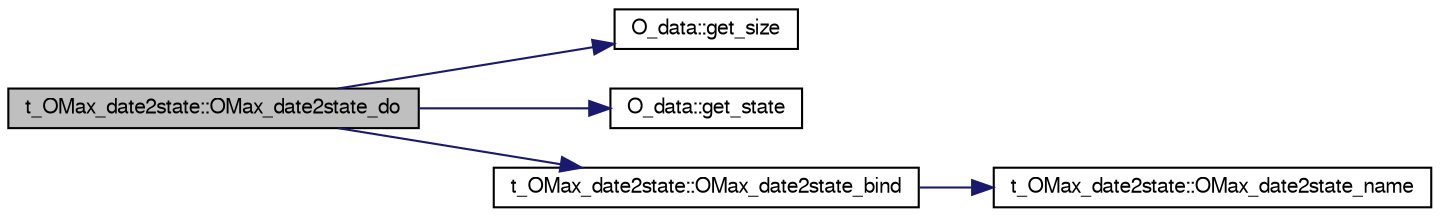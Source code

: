 digraph G
{
  bgcolor="transparent";
  edge [fontname="FreeSans",fontsize="10",labelfontname="FreeSans",labelfontsize="10"];
  node [fontname="FreeSans",fontsize="10",shape=record];
  rankdir=LR;
  Node1 [label="t_OMax_date2state::OMax_date2state_do",height=0.2,width=0.4,color="black", fillcolor="grey75", style="filled" fontcolor="black"];
  Node1 -> Node2 [color="midnightblue",fontsize="10",style="solid",fontname="FreeSans"];
  Node2 [label="O_data::get_size",height=0.2,width=0.4,color="black",URL="$class_o__data.html#ab8222f2093f5b02d55857a8c61d1ee0c",tooltip="Return the current size of the sequence."];
  Node1 -> Node3 [color="midnightblue",fontsize="10",style="solid",fontname="FreeSans"];
  Node3 [label="O_data::get_state",height=0.2,width=0.4,color="black",URL="$class_o__data.html#a2b89c92f86d3b6225dd46315f7b15ac8",tooltip="Find a state from a date."];
  Node1 -> Node4 [color="midnightblue",fontsize="10",style="solid",fontname="FreeSans"];
  Node4 [label="t_OMax_date2state::OMax_date2state_bind",height=0.2,width=0.4,color="black",URL="$structt___o_max__date2state.html#a2ba6c4e713ff940c6f4bcaf9e8bf2acb",tooltip="Bind the translator with Data Structure."];
  Node4 -> Node5 [color="midnightblue",fontsize="10",style="solid",fontname="FreeSans"];
  Node5 [label="t_OMax_date2state::OMax_date2state_name",height=0.2,width=0.4,color="black",URL="$structt___o_max__date2state.html#a89526301b326f5ea2620092b2fd2b945",tooltip="Return Data Sequence name from FO name."];
}
